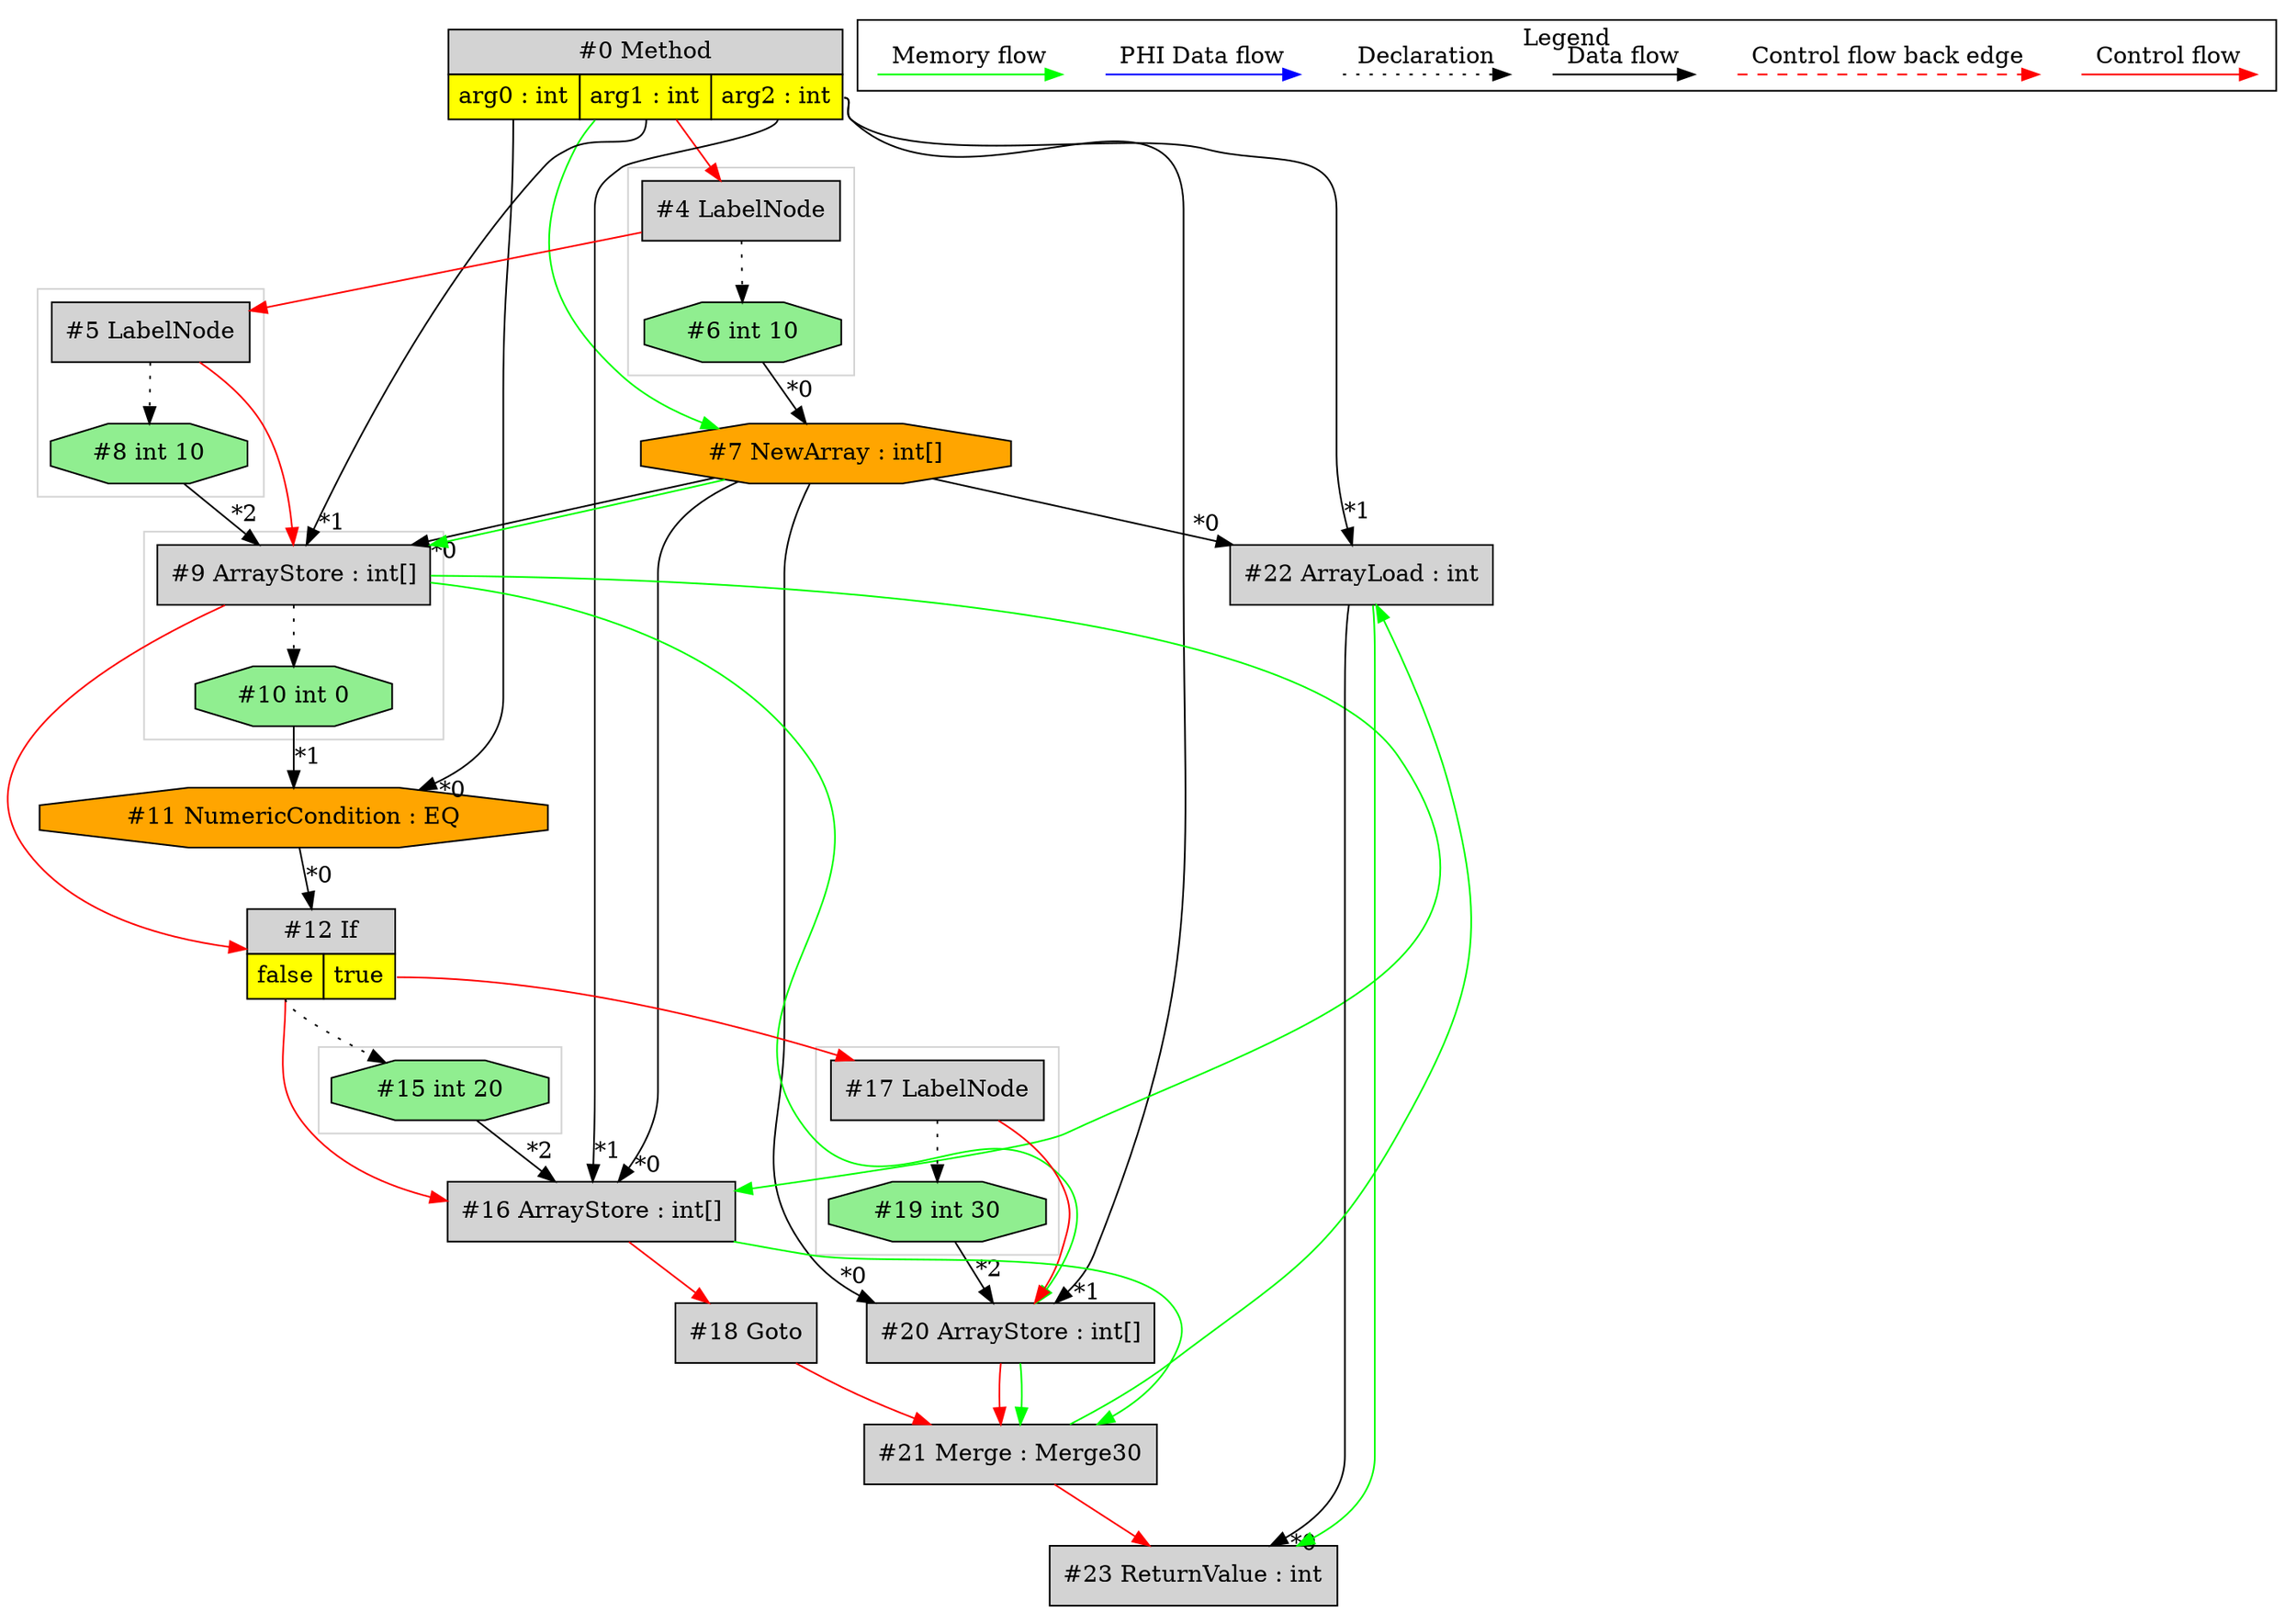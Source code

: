digraph {
 ordering="in";
 node0[margin="0", label=<<table border="0" cellborder="1" cellspacing="0" cellpadding="5"><tr><td colspan="3">#0 Method</td></tr><tr><td port="prj2" bgcolor="yellow">arg0 : int</td><td port="prj1" bgcolor="yellow">arg1 : int</td><td port="prj3" bgcolor="yellow">arg2 : int</td></tr></table>>,shape=none, fillcolor=lightgrey, style=filled];
 node4[label="#4 LabelNode",shape=box, fillcolor=lightgrey, style=filled];
 node0 -> node4[labeldistance=2, color=red, fontcolor=red];
 node6[label="#6 int 10",shape=octagon, fillcolor=lightgreen, style=filled];
 node4 -> node6[style=dotted];
 node7[label="#7 NewArray : int[]",shape=octagon, fillcolor=orange, style=filled];
 node6 -> node7[headlabel="*0", labeldistance=2];
 node0 -> node7[labeldistance=2, color=green, constraint=false];
 node20[label="#20 ArrayStore : int[]",shape=box, fillcolor=lightgrey, style=filled];
 node7 -> node20[headlabel="*0", labeldistance=2];
 node0:prj3 -> node20[headlabel="*1", labeldistance=2];
 node19 -> node20[headlabel="*2", labeldistance=2];
 node9 -> node20[labeldistance=2, color=green, constraint=false];
 node17 -> node20[labeldistance=2, color=red, fontcolor=red];
 node17[label="#17 LabelNode",shape=box, fillcolor=lightgrey, style=filled];
 node12:prj14 -> node17[labeldistance=2, color=red, fontcolor=red];
 node12[margin="0", label=<<table border="0" cellborder="1" cellspacing="0" cellpadding="5"><tr><td colspan="2">#12 If</td></tr><tr><td port="prj13" bgcolor="yellow">false</td><td port="prj14" bgcolor="yellow">true</td></tr></table>>,shape=none, fillcolor=lightgrey, style=filled];
 node11 -> node12[headlabel="*0", labeldistance=2];
 node9 -> node12[labeldistance=2, color=red, fontcolor=red];
 node9[label="#9 ArrayStore : int[]",shape=box, fillcolor=lightgrey, style=filled];
 node7 -> node9[headlabel="*0", labeldistance=2];
 node0:prj1 -> node9[headlabel="*1", labeldistance=2];
 node8 -> node9[headlabel="*2", labeldistance=2];
 node7 -> node9[labeldistance=2, color=green, constraint=false];
 node5 -> node9[labeldistance=2, color=red, fontcolor=red];
 node5[label="#5 LabelNode",shape=box, fillcolor=lightgrey, style=filled];
 node4 -> node5[labeldistance=2, color=red, fontcolor=red];
 node8[label="#8 int 10",shape=octagon, fillcolor=lightgreen, style=filled];
 node5 -> node8[style=dotted];
 node16[label="#16 ArrayStore : int[]",shape=box, fillcolor=lightgrey, style=filled];
 node7 -> node16[headlabel="*0", labeldistance=2];
 node0:prj3 -> node16[headlabel="*1", labeldistance=2];
 node15 -> node16[headlabel="*2", labeldistance=2];
 node9 -> node16[labeldistance=2, color=green, constraint=false];
 node12:prj13 -> node16[labeldistance=2, color=red, fontcolor=red];
 node15[label="#15 int 20",shape=octagon, fillcolor=lightgreen, style=filled];
 node12:prj13 -> node15[style=dotted];
 node22[label="#22 ArrayLoad : int",shape=box, fillcolor=lightgrey, style=filled];
 node7 -> node22[headlabel="*0", labeldistance=2];
 node0:prj3 -> node22[headlabel="*1", labeldistance=2];
 node21 -> node22[labeldistance=2, color=green, constraint=false];
 node21[label="#21 Merge : Merge30",shape=box, fillcolor=lightgrey, style=filled];
 node18 -> node21[labeldistance=2, color=red, fontcolor=red];
 node20 -> node21[labeldistance=2, color=red, fontcolor=red];
 node16 -> node21[labeldistance=2, color=green, constraint=false];
 node20 -> node21[labeldistance=2, color=green, constraint=false];
 node18[label="#18 Goto",shape=box, fillcolor=lightgrey, style=filled];
 node16 -> node18[labeldistance=2, color=red, fontcolor=red];
 node23[label="#23 ReturnValue : int",shape=box, fillcolor=lightgrey, style=filled];
 node22 -> node23[headlabel="*0", labeldistance=2];
 node21 -> node23[labeldistance=2, color=red, fontcolor=red];
 node22 -> node23[labeldistance=2, color=green, constraint=false];
 node10[label="#10 int 0",shape=octagon, fillcolor=lightgreen, style=filled];
 node9 -> node10[style=dotted];
 node11[label="#11 NumericCondition : EQ",shape=octagon, fillcolor=orange, style=filled];
 node0:prj2 -> node11[headlabel="*0", labeldistance=2];
 node10 -> node11[headlabel="*1", labeldistance=2];
 node19[label="#19 int 30",shape=octagon, fillcolor=lightgreen, style=filled];
 node17 -> node19[style=dotted];
 subgraph cluster_0 {
  color=lightgray;
  node17;
  node19;
 }
 subgraph cluster_1 {
  color=lightgray;
  node5;
  node8;
 }
 subgraph cluster_2 {
  color=lightgray;
  node15;
 }
 subgraph cluster_3 {
  color=lightgray;
  node9;
  node10;
 }
 subgraph cluster_4 {
  color=lightgray;
  node4;
  node6;
 }
 subgraph cluster_000 {
  label = "Legend";
  node [shape=point]
  {
   rank=same;
   c0 [style = invis];
   c1 [style = invis];
   c2 [style = invis];
   c3 [style = invis];
   d0 [style = invis];
   d1 [style = invis];
   d2 [style = invis];
   d3 [style = invis];
   d4 [style = invis];
   d5 [style = invis];
   d6 [style = invis];
   d7 [style = invis];
  }
  c0 -> c1 [label="Control flow", style=solid, color=red]
  c2 -> c3 [label="Control flow back edge", style=dashed, color=red]
  d0 -> d1 [label="Data flow"]
  d2 -> d3 [label="Declaration", style=dotted]
  d4 -> d5 [label="PHI Data flow", color=blue]
  d6 -> d7 [label="Memory flow", color=green]
 }

}
